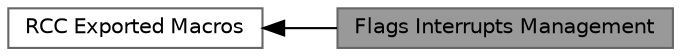 digraph "Flags Interrupts Management"
{
 // LATEX_PDF_SIZE
  bgcolor="transparent";
  edge [fontname=Helvetica,fontsize=10,labelfontname=Helvetica,labelfontsize=10];
  node [fontname=Helvetica,fontsize=10,shape=box,height=0.2,width=0.4];
  rankdir=LR;
  Node2 [id="Node000002",label="RCC Exported Macros",height=0.2,width=0.4,color="grey40", fillcolor="white", style="filled",URL="$group__RCC__Exported__Macros.html",tooltip=" "];
  Node1 [id="Node000001",label="Flags Interrupts Management",height=0.2,width=0.4,color="gray40", fillcolor="grey60", style="filled", fontcolor="black",tooltip="macros to manage the specified RCC Flags and interrupts."];
  Node2->Node1 [shape=plaintext, dir="back", style="solid"];
}
